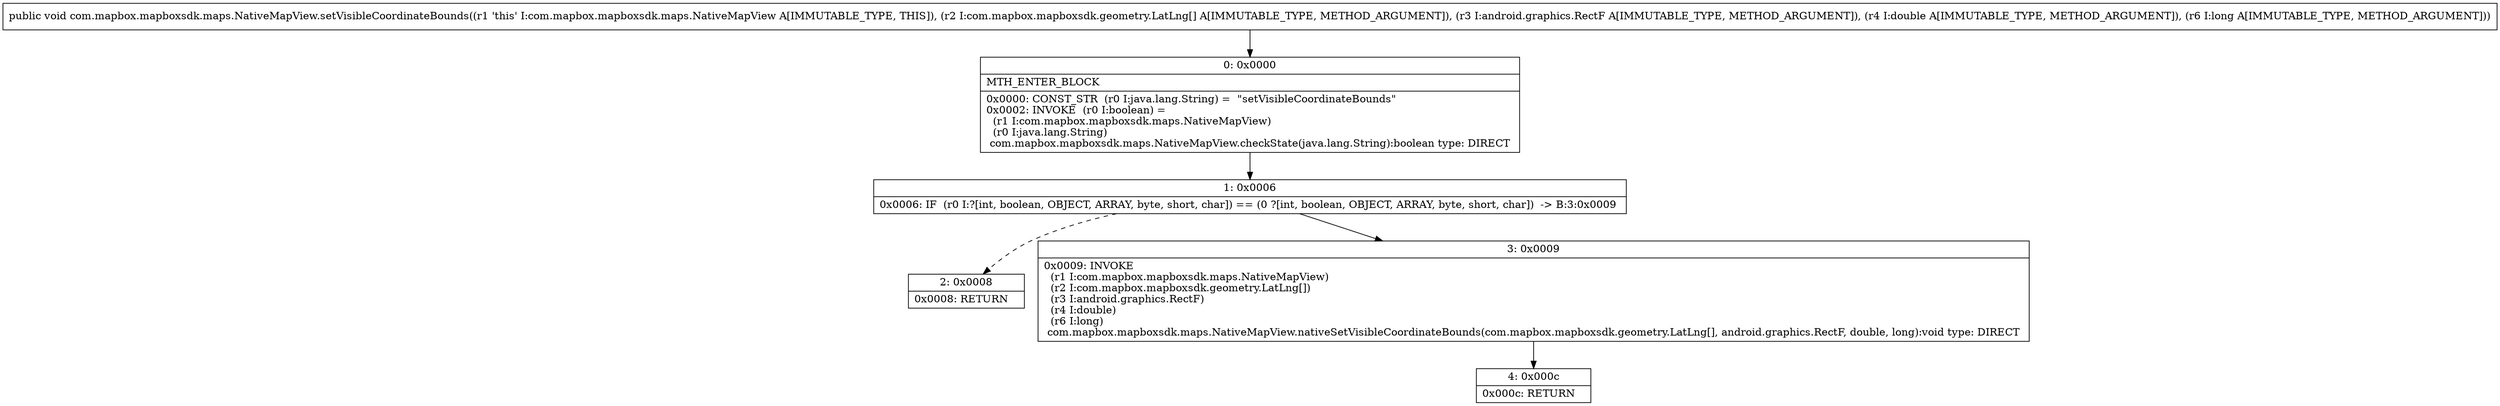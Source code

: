 digraph "CFG forcom.mapbox.mapboxsdk.maps.NativeMapView.setVisibleCoordinateBounds([Lcom\/mapbox\/mapboxsdk\/geometry\/LatLng;Landroid\/graphics\/RectF;DJ)V" {
Node_0 [shape=record,label="{0\:\ 0x0000|MTH_ENTER_BLOCK\l|0x0000: CONST_STR  (r0 I:java.lang.String) =  \"setVisibleCoordinateBounds\" \l0x0002: INVOKE  (r0 I:boolean) = \l  (r1 I:com.mapbox.mapboxsdk.maps.NativeMapView)\l  (r0 I:java.lang.String)\l com.mapbox.mapboxsdk.maps.NativeMapView.checkState(java.lang.String):boolean type: DIRECT \l}"];
Node_1 [shape=record,label="{1\:\ 0x0006|0x0006: IF  (r0 I:?[int, boolean, OBJECT, ARRAY, byte, short, char]) == (0 ?[int, boolean, OBJECT, ARRAY, byte, short, char])  \-\> B:3:0x0009 \l}"];
Node_2 [shape=record,label="{2\:\ 0x0008|0x0008: RETURN   \l}"];
Node_3 [shape=record,label="{3\:\ 0x0009|0x0009: INVOKE  \l  (r1 I:com.mapbox.mapboxsdk.maps.NativeMapView)\l  (r2 I:com.mapbox.mapboxsdk.geometry.LatLng[])\l  (r3 I:android.graphics.RectF)\l  (r4 I:double)\l  (r6 I:long)\l com.mapbox.mapboxsdk.maps.NativeMapView.nativeSetVisibleCoordinateBounds(com.mapbox.mapboxsdk.geometry.LatLng[], android.graphics.RectF, double, long):void type: DIRECT \l}"];
Node_4 [shape=record,label="{4\:\ 0x000c|0x000c: RETURN   \l}"];
MethodNode[shape=record,label="{public void com.mapbox.mapboxsdk.maps.NativeMapView.setVisibleCoordinateBounds((r1 'this' I:com.mapbox.mapboxsdk.maps.NativeMapView A[IMMUTABLE_TYPE, THIS]), (r2 I:com.mapbox.mapboxsdk.geometry.LatLng[] A[IMMUTABLE_TYPE, METHOD_ARGUMENT]), (r3 I:android.graphics.RectF A[IMMUTABLE_TYPE, METHOD_ARGUMENT]), (r4 I:double A[IMMUTABLE_TYPE, METHOD_ARGUMENT]), (r6 I:long A[IMMUTABLE_TYPE, METHOD_ARGUMENT])) }"];
MethodNode -> Node_0;
Node_0 -> Node_1;
Node_1 -> Node_2[style=dashed];
Node_1 -> Node_3;
Node_3 -> Node_4;
}

